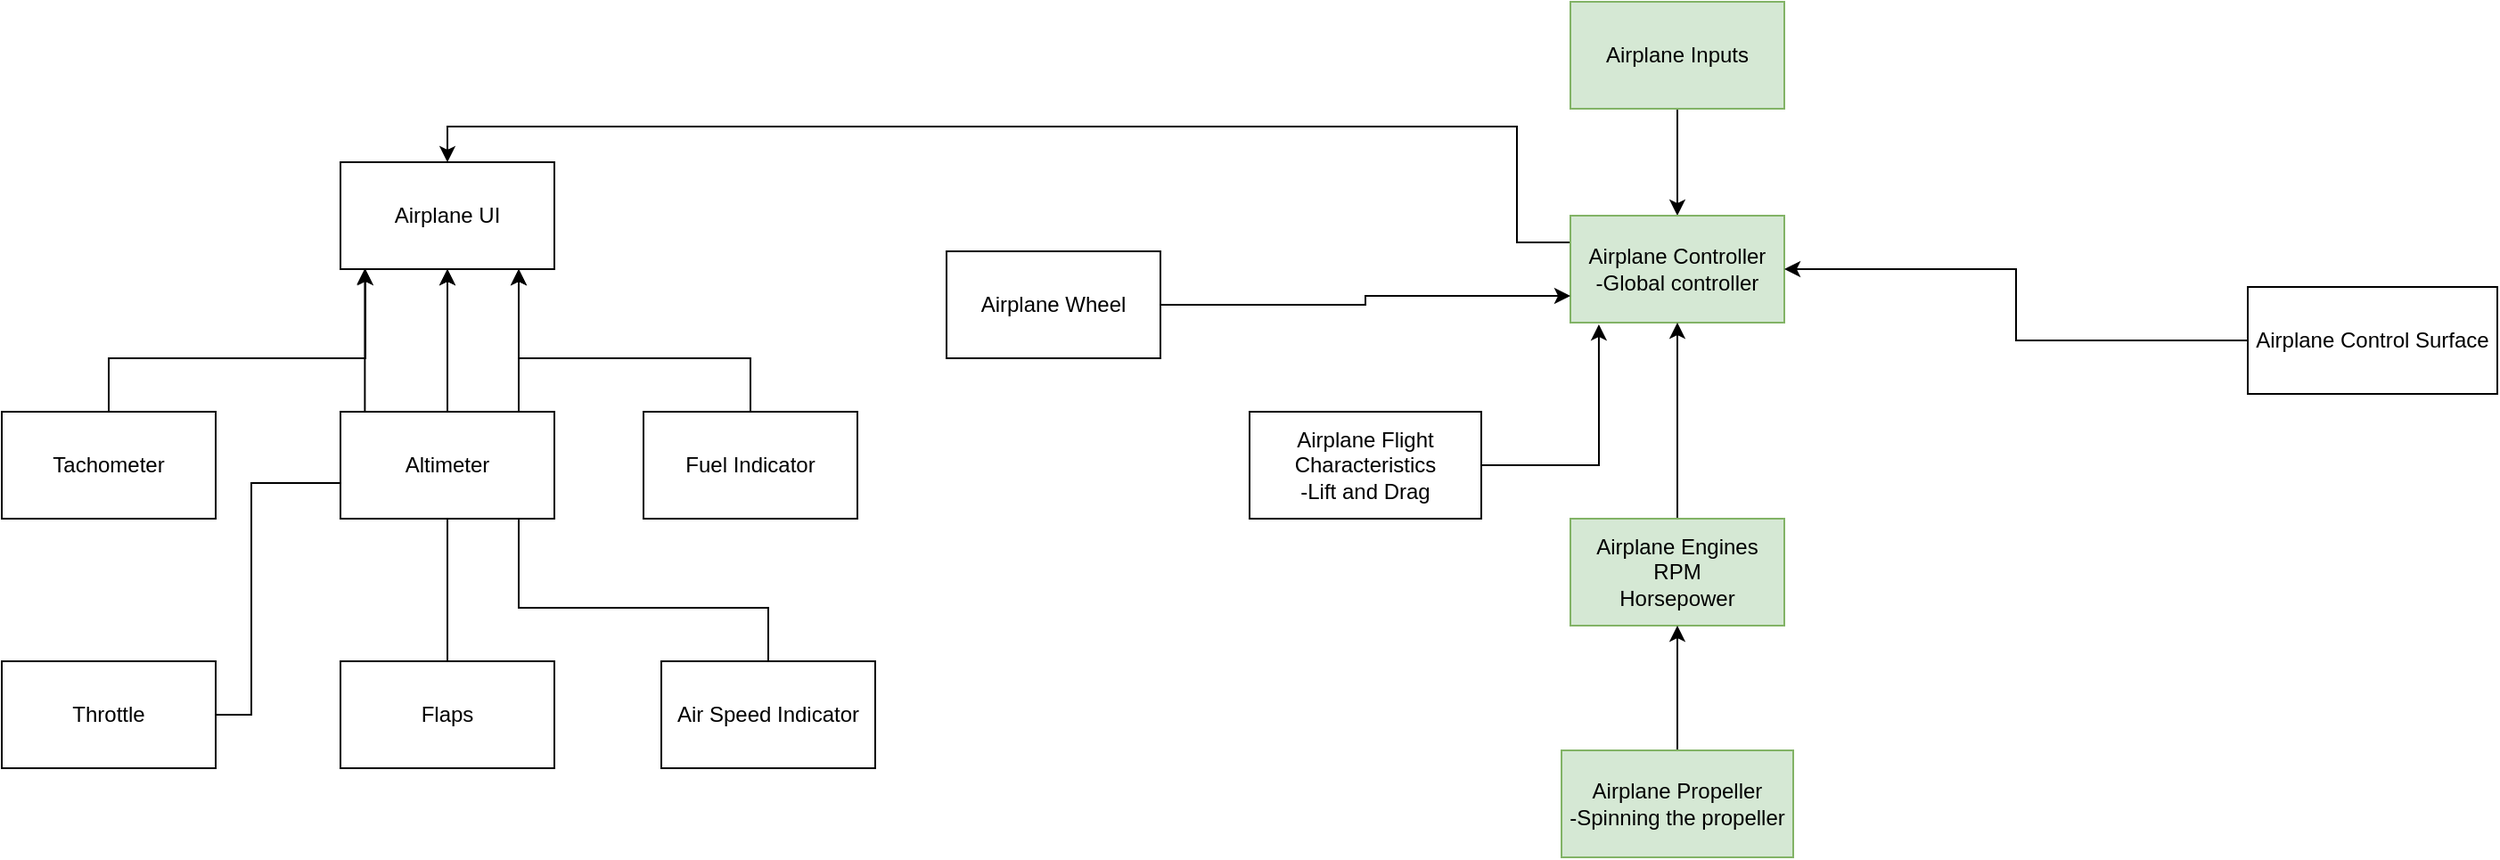 <mxfile version="17.4.5" type="github">
  <diagram id="D2W7shwD7pkVKXSD43DM" name="Page-1">
    <mxGraphModel dx="1718" dy="482" grid="1" gridSize="10" guides="1" tooltips="1" connect="1" arrows="1" fold="1" page="1" pageScale="1" pageWidth="850" pageHeight="1100" math="0" shadow="0">
      <root>
        <mxCell id="0" />
        <mxCell id="1" parent="0" />
        <mxCell id="tP4JzeRGOhvXxr9tqno0-3" style="edgeStyle=orthogonalEdgeStyle;rounded=0;orthogonalLoop=1;jettySize=auto;html=1;entryX=0.5;entryY=0;entryDx=0;entryDy=0;" parent="1" source="tP4JzeRGOhvXxr9tqno0-1" target="tP4JzeRGOhvXxr9tqno0-2" edge="1">
          <mxGeometry relative="1" as="geometry">
            <mxPoint x="400" y="130" as="targetPoint" />
          </mxGeometry>
        </mxCell>
        <mxCell id="tP4JzeRGOhvXxr9tqno0-1" value="Airplane Inputs" style="rounded=0;whiteSpace=wrap;html=1;fillColor=#d5e8d4;strokeColor=#82b366;" parent="1" vertex="1">
          <mxGeometry x="340" y="50" width="120" height="60" as="geometry" />
        </mxCell>
        <mxCell id="tP4JzeRGOhvXxr9tqno0-35" style="edgeStyle=orthogonalEdgeStyle;rounded=0;orthogonalLoop=1;jettySize=auto;html=1;exitX=0;exitY=0.25;exitDx=0;exitDy=0;entryX=0.5;entryY=0;entryDx=0;entryDy=0;" parent="1" source="tP4JzeRGOhvXxr9tqno0-2" target="tP4JzeRGOhvXxr9tqno0-20" edge="1">
          <mxGeometry relative="1" as="geometry">
            <Array as="points">
              <mxPoint x="310" y="185" />
              <mxPoint x="310" y="120" />
              <mxPoint x="-290" y="120" />
            </Array>
          </mxGeometry>
        </mxCell>
        <mxCell id="tP4JzeRGOhvXxr9tqno0-2" value="Airplane Controller&lt;br&gt;-Global controller" style="rounded=0;whiteSpace=wrap;html=1;fillColor=#d5e8d4;strokeColor=#82b366;" parent="1" vertex="1">
          <mxGeometry x="340" y="170" width="120" height="60" as="geometry" />
        </mxCell>
        <mxCell id="tP4JzeRGOhvXxr9tqno0-14" style="edgeStyle=orthogonalEdgeStyle;rounded=0;orthogonalLoop=1;jettySize=auto;html=1;entryX=0.133;entryY=1.017;entryDx=0;entryDy=0;entryPerimeter=0;" parent="1" source="tP4JzeRGOhvXxr9tqno0-4" target="tP4JzeRGOhvXxr9tqno0-2" edge="1">
          <mxGeometry relative="1" as="geometry" />
        </mxCell>
        <mxCell id="tP4JzeRGOhvXxr9tqno0-4" value="Airplane Flight Characteristics&lt;br&gt;-Lift and Drag" style="rounded=0;whiteSpace=wrap;html=1;" parent="1" vertex="1">
          <mxGeometry x="160" y="280" width="130" height="60" as="geometry" />
        </mxCell>
        <mxCell id="tP4JzeRGOhvXxr9tqno0-15" style="edgeStyle=orthogonalEdgeStyle;rounded=0;orthogonalLoop=1;jettySize=auto;html=1;exitX=0.5;exitY=0;exitDx=0;exitDy=0;" parent="1" source="tP4JzeRGOhvXxr9tqno0-6" target="tP4JzeRGOhvXxr9tqno0-2" edge="1">
          <mxGeometry relative="1" as="geometry" />
        </mxCell>
        <mxCell id="tP4JzeRGOhvXxr9tqno0-6" value="Airplane Engines&lt;br&gt;RPM&lt;br&gt;Horsepower" style="rounded=0;whiteSpace=wrap;html=1;fillColor=#d5e8d4;strokeColor=#82b366;" parent="1" vertex="1">
          <mxGeometry x="340" y="340" width="120" height="60" as="geometry" />
        </mxCell>
        <mxCell id="tP4JzeRGOhvXxr9tqno0-13" style="edgeStyle=orthogonalEdgeStyle;rounded=0;orthogonalLoop=1;jettySize=auto;html=1;" parent="1" source="tP4JzeRGOhvXxr9tqno0-9" edge="1">
          <mxGeometry relative="1" as="geometry">
            <mxPoint x="400" y="400" as="targetPoint" />
          </mxGeometry>
        </mxCell>
        <mxCell id="tP4JzeRGOhvXxr9tqno0-9" value="Airplane Propeller&lt;br&gt;-Spinning the propeller" style="rounded=0;whiteSpace=wrap;html=1;fillColor=#d5e8d4;strokeColor=#82b366;" parent="1" vertex="1">
          <mxGeometry x="335" y="470" width="130" height="60" as="geometry" />
        </mxCell>
        <mxCell id="tP4JzeRGOhvXxr9tqno0-17" style="edgeStyle=orthogonalEdgeStyle;rounded=0;orthogonalLoop=1;jettySize=auto;html=1;entryX=1;entryY=0.5;entryDx=0;entryDy=0;" parent="1" source="tP4JzeRGOhvXxr9tqno0-16" target="tP4JzeRGOhvXxr9tqno0-2" edge="1">
          <mxGeometry relative="1" as="geometry" />
        </mxCell>
        <mxCell id="tP4JzeRGOhvXxr9tqno0-16" value="Airplane Control Surface" style="rounded=0;whiteSpace=wrap;html=1;" parent="1" vertex="1">
          <mxGeometry x="720" y="210" width="140" height="60" as="geometry" />
        </mxCell>
        <mxCell id="tP4JzeRGOhvXxr9tqno0-19" style="edgeStyle=orthogonalEdgeStyle;rounded=0;orthogonalLoop=1;jettySize=auto;html=1;exitX=1;exitY=0.5;exitDx=0;exitDy=0;entryX=0;entryY=0.75;entryDx=0;entryDy=0;" parent="1" source="tP4JzeRGOhvXxr9tqno0-18" target="tP4JzeRGOhvXxr9tqno0-2" edge="1">
          <mxGeometry relative="1" as="geometry" />
        </mxCell>
        <mxCell id="tP4JzeRGOhvXxr9tqno0-18" value="Airplane Wheel" style="rounded=0;whiteSpace=wrap;html=1;" parent="1" vertex="1">
          <mxGeometry x="-10" y="190" width="120" height="60" as="geometry" />
        </mxCell>
        <mxCell id="tP4JzeRGOhvXxr9tqno0-20" value="Airplane UI" style="rounded=0;whiteSpace=wrap;html=1;" parent="1" vertex="1">
          <mxGeometry x="-350" y="140" width="120" height="60" as="geometry" />
        </mxCell>
        <mxCell id="tP4JzeRGOhvXxr9tqno0-29" style="edgeStyle=orthogonalEdgeStyle;rounded=0;orthogonalLoop=1;jettySize=auto;html=1;" parent="1" source="tP4JzeRGOhvXxr9tqno0-23" edge="1">
          <mxGeometry relative="1" as="geometry">
            <mxPoint x="-336" y="200" as="targetPoint" />
            <Array as="points">
              <mxPoint x="-480" y="250" />
              <mxPoint x="-336" y="250" />
            </Array>
          </mxGeometry>
        </mxCell>
        <mxCell id="tP4JzeRGOhvXxr9tqno0-30" style="edgeStyle=orthogonalEdgeStyle;rounded=0;orthogonalLoop=1;jettySize=auto;html=1;exitX=0.5;exitY=0;exitDx=0;exitDy=0;entryX=0.5;entryY=1;entryDx=0;entryDy=0;" parent="1" source="tP4JzeRGOhvXxr9tqno0-24" target="tP4JzeRGOhvXxr9tqno0-20" edge="1">
          <mxGeometry relative="1" as="geometry" />
        </mxCell>
        <mxCell id="tP4JzeRGOhvXxr9tqno0-31" style="edgeStyle=orthogonalEdgeStyle;rounded=0;orthogonalLoop=1;jettySize=auto;html=1;" parent="1" source="tP4JzeRGOhvXxr9tqno0-25" edge="1">
          <mxGeometry relative="1" as="geometry">
            <mxPoint x="-250" y="200" as="targetPoint" />
            <Array as="points">
              <mxPoint x="-120" y="250" />
              <mxPoint x="-250" y="250" />
            </Array>
          </mxGeometry>
        </mxCell>
        <mxCell id="tP4JzeRGOhvXxr9tqno0-25" value="Fuel Indicator" style="rounded=0;whiteSpace=wrap;html=1;" parent="1" vertex="1">
          <mxGeometry x="-180" y="280" width="120" height="60" as="geometry" />
        </mxCell>
        <mxCell id="tP4JzeRGOhvXxr9tqno0-32" style="edgeStyle=orthogonalEdgeStyle;rounded=0;orthogonalLoop=1;jettySize=auto;html=1;entryX=0.114;entryY=0.994;entryDx=0;entryDy=0;entryPerimeter=0;" parent="1" source="tP4JzeRGOhvXxr9tqno0-26" target="tP4JzeRGOhvXxr9tqno0-20" edge="1">
          <mxGeometry relative="1" as="geometry">
            <Array as="points">
              <mxPoint x="-400" y="450" />
              <mxPoint x="-400" y="320" />
              <mxPoint x="-336" y="320" />
            </Array>
          </mxGeometry>
        </mxCell>
        <mxCell id="tP4JzeRGOhvXxr9tqno0-26" value="Throttle" style="rounded=0;whiteSpace=wrap;html=1;" parent="1" vertex="1">
          <mxGeometry x="-540" y="420" width="120" height="60" as="geometry" />
        </mxCell>
        <mxCell id="tP4JzeRGOhvXxr9tqno0-34" style="edgeStyle=orthogonalEdgeStyle;rounded=0;orthogonalLoop=1;jettySize=auto;html=1;entryX=0.5;entryY=1;entryDx=0;entryDy=0;" parent="1" source="tP4JzeRGOhvXxr9tqno0-27" target="tP4JzeRGOhvXxr9tqno0-20" edge="1">
          <mxGeometry relative="1" as="geometry" />
        </mxCell>
        <mxCell id="tP4JzeRGOhvXxr9tqno0-27" value="Flaps" style="rounded=0;whiteSpace=wrap;html=1;" parent="1" vertex="1">
          <mxGeometry x="-350" y="420" width="120" height="60" as="geometry" />
        </mxCell>
        <mxCell id="tP4JzeRGOhvXxr9tqno0-33" style="edgeStyle=orthogonalEdgeStyle;rounded=0;orthogonalLoop=1;jettySize=auto;html=1;" parent="1" source="tP4JzeRGOhvXxr9tqno0-28" edge="1">
          <mxGeometry relative="1" as="geometry">
            <mxPoint x="-250" y="200" as="targetPoint" />
            <Array as="points">
              <mxPoint x="-110" y="390" />
              <mxPoint x="-250" y="390" />
            </Array>
          </mxGeometry>
        </mxCell>
        <mxCell id="tP4JzeRGOhvXxr9tqno0-28" value="Air Speed Indicator" style="rounded=0;whiteSpace=wrap;html=1;" parent="1" vertex="1">
          <mxGeometry x="-170" y="420" width="120" height="60" as="geometry" />
        </mxCell>
        <mxCell id="tP4JzeRGOhvXxr9tqno0-23" value="Tachometer" style="rounded=0;whiteSpace=wrap;html=1;" parent="1" vertex="1">
          <mxGeometry x="-540" y="280" width="120" height="60" as="geometry" />
        </mxCell>
        <mxCell id="tP4JzeRGOhvXxr9tqno0-24" value="Altimeter" style="rounded=0;whiteSpace=wrap;html=1;" parent="1" vertex="1">
          <mxGeometry x="-350" y="280" width="120" height="60" as="geometry" />
        </mxCell>
      </root>
    </mxGraphModel>
  </diagram>
</mxfile>

